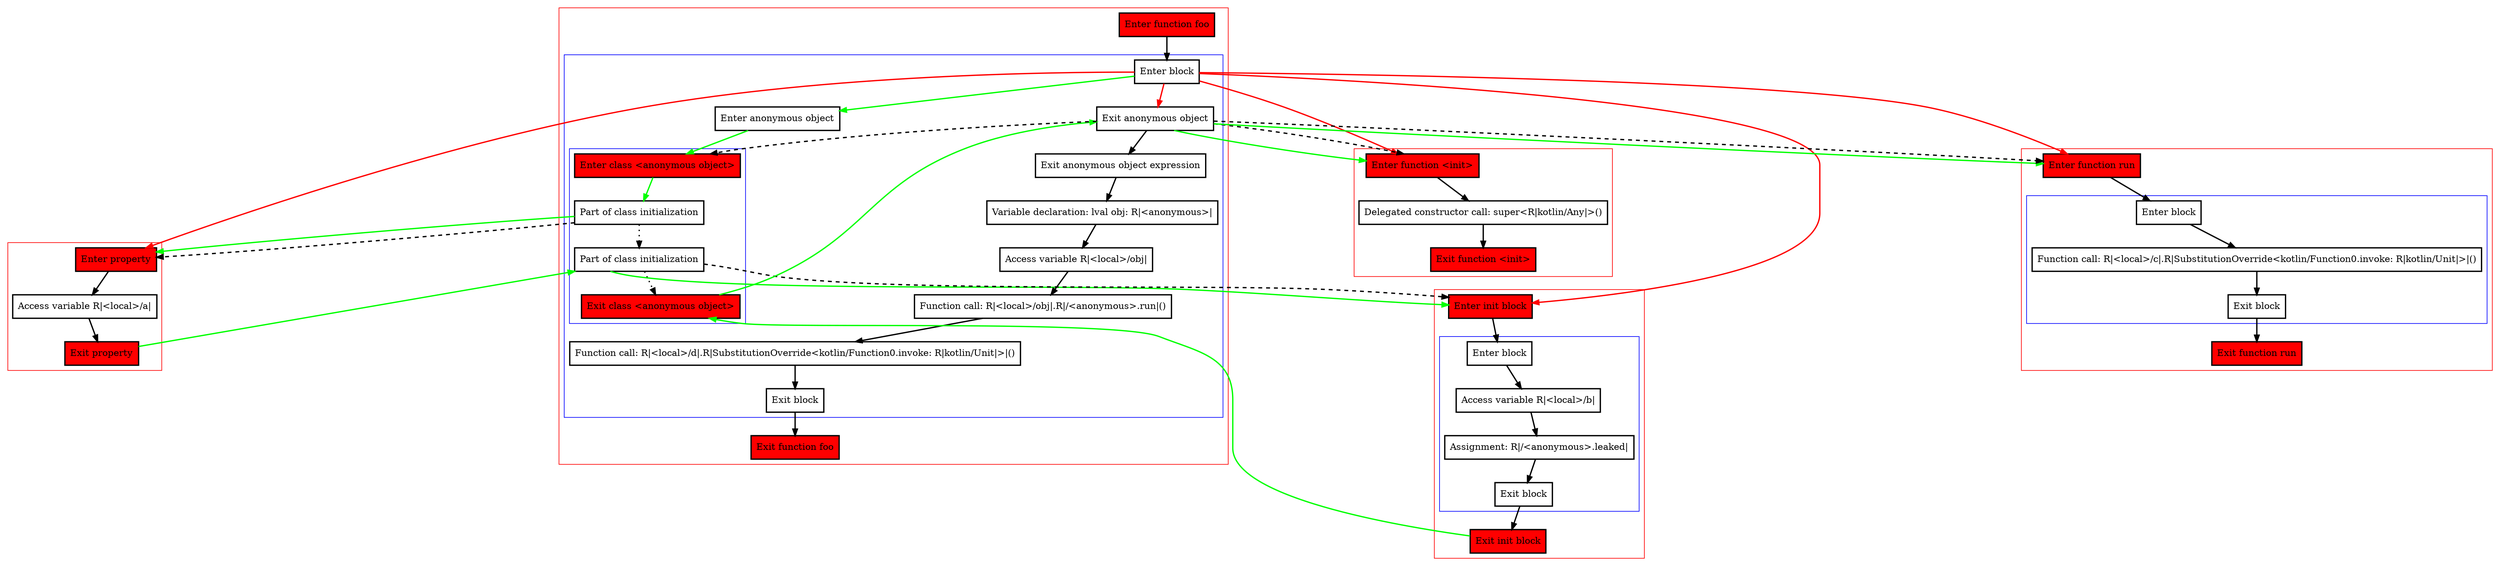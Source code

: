 digraph inAnonymousObject_kt {
    graph [nodesep=3]
    node [shape=box penwidth=2]
    edge [penwidth=2]

    subgraph cluster_0 {
        color=red
        0 [label="Enter function foo" style="filled" fillcolor=red];
        subgraph cluster_1 {
            color=blue
            1 [label="Enter block"];
            10 [label="Enter anonymous object"];
            subgraph cluster_2 {
                color=blue
                11 [label="Enter class <anonymous object>" style="filled" fillcolor=red];
                12 [label="Part of class initialization"];
                13 [label="Part of class initialization"];
                14 [label="Exit class <anonymous object>" style="filled" fillcolor=red];
            }
            2 [label="Exit anonymous object"];
            3 [label="Exit anonymous object expression"];
            4 [label="Variable declaration: lval obj: R|<anonymous>|"];
            5 [label="Access variable R|<local>/obj|"];
            6 [label="Function call: R|<local>/obj|.R|/<anonymous>.run|()"];
            7 [label="Function call: R|<local>/d|.R|SubstitutionOverride<kotlin/Function0.invoke: R|kotlin/Unit|>|()"];
            8 [label="Exit block"];
        }
        9 [label="Exit function foo" style="filled" fillcolor=red];
    }
    0 -> {1};
    1 -> {15 18 21 27 2} [color=red];
    1 -> {10} [color=green];
    2 -> {3};
    2 -> {15 27} [color=green];
    2 -> {15 27 11} [style=dashed];
    3 -> {4};
    4 -> {5};
    5 -> {6};
    6 -> {7};
    7 -> {8};
    8 -> {9};
    10 -> {11} [color=green];
    11 -> {12} [color=green];
    12 -> {13} [style=dotted];
    12 -> {18} [color=green];
    12 -> {18} [style=dashed];
    13 -> {14} [style=dotted];
    13 -> {21} [color=green];
    13 -> {21} [style=dashed];
    14 -> {2} [color=green];

    subgraph cluster_3 {
        color=red
        15 [label="Enter function <init>" style="filled" fillcolor=red];
        16 [label="Delegated constructor call: super<R|kotlin/Any|>()"];
        17 [label="Exit function <init>" style="filled" fillcolor=red];
    }
    15 -> {16};
    16 -> {17};

    subgraph cluster_4 {
        color=red
        18 [label="Enter property" style="filled" fillcolor=red];
        19 [label="Access variable R|<local>/a|"];
        20 [label="Exit property" style="filled" fillcolor=red];
    }
    18 -> {19};
    19 -> {20};
    20 -> {13} [color=green];

    subgraph cluster_5 {
        color=red
        21 [label="Enter init block" style="filled" fillcolor=red];
        subgraph cluster_6 {
            color=blue
            22 [label="Enter block"];
            23 [label="Access variable R|<local>/b|"];
            24 [label="Assignment: R|/<anonymous>.leaked|"];
            25 [label="Exit block"];
        }
        26 [label="Exit init block" style="filled" fillcolor=red];
    }
    21 -> {22};
    22 -> {23};
    23 -> {24};
    24 -> {25};
    25 -> {26};
    26 -> {14} [color=green];

    subgraph cluster_7 {
        color=red
        27 [label="Enter function run" style="filled" fillcolor=red];
        subgraph cluster_8 {
            color=blue
            28 [label="Enter block"];
            29 [label="Function call: R|<local>/c|.R|SubstitutionOverride<kotlin/Function0.invoke: R|kotlin/Unit|>|()"];
            30 [label="Exit block"];
        }
        31 [label="Exit function run" style="filled" fillcolor=red];
    }
    27 -> {28};
    28 -> {29};
    29 -> {30};
    30 -> {31};

}
